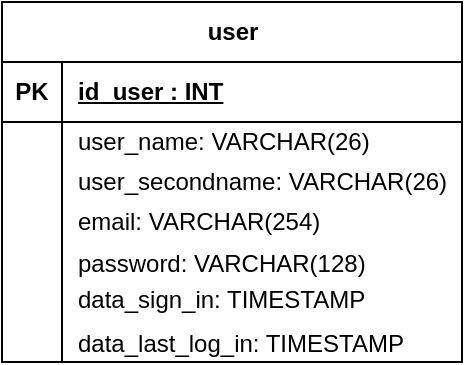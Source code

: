 <mxfile version="24.2.3" type="device">
  <diagram name="Страница — 1" id="dVUcKLd-j5cFtp7d5QNM">
    <mxGraphModel dx="835" dy="479" grid="1" gridSize="10" guides="1" tooltips="1" connect="1" arrows="1" fold="1" page="1" pageScale="1" pageWidth="827" pageHeight="1169" math="0" shadow="0">
      <root>
        <mxCell id="0" />
        <mxCell id="1" parent="0" />
        <mxCell id="USDFxPhYrMF6tGf_8P1q-1" value="&lt;div&gt;&lt;span style=&quot;background-color: initial;&quot;&gt;user&lt;/span&gt;&lt;br&gt;&lt;/div&gt;" style="shape=table;startSize=30;container=1;collapsible=1;childLayout=tableLayout;fixedRows=1;rowLines=0;fontStyle=1;align=center;resizeLast=1;html=1;" vertex="1" parent="1">
          <mxGeometry x="350" y="260" width="230" height="180" as="geometry" />
        </mxCell>
        <mxCell id="USDFxPhYrMF6tGf_8P1q-2" value="" style="shape=tableRow;horizontal=0;startSize=0;swimlaneHead=0;swimlaneBody=0;fillColor=none;collapsible=0;dropTarget=0;points=[[0,0.5],[1,0.5]];portConstraint=eastwest;top=0;left=0;right=0;bottom=1;" vertex="1" parent="USDFxPhYrMF6tGf_8P1q-1">
          <mxGeometry y="30" width="230" height="30" as="geometry" />
        </mxCell>
        <mxCell id="USDFxPhYrMF6tGf_8P1q-3" value="PK" style="shape=partialRectangle;connectable=0;fillColor=none;top=0;left=0;bottom=0;right=0;fontStyle=1;overflow=hidden;whiteSpace=wrap;html=1;" vertex="1" parent="USDFxPhYrMF6tGf_8P1q-2">
          <mxGeometry width="30" height="30" as="geometry">
            <mxRectangle width="30" height="30" as="alternateBounds" />
          </mxGeometry>
        </mxCell>
        <mxCell id="USDFxPhYrMF6tGf_8P1q-4" value="id_user : INT" style="shape=partialRectangle;connectable=0;fillColor=none;top=0;left=0;bottom=0;right=0;align=left;spacingLeft=6;fontStyle=5;overflow=hidden;whiteSpace=wrap;html=1;" vertex="1" parent="USDFxPhYrMF6tGf_8P1q-2">
          <mxGeometry x="30" width="200" height="30" as="geometry">
            <mxRectangle width="200" height="30" as="alternateBounds" />
          </mxGeometry>
        </mxCell>
        <mxCell id="USDFxPhYrMF6tGf_8P1q-5" value="" style="shape=tableRow;horizontal=0;startSize=0;swimlaneHead=0;swimlaneBody=0;fillColor=none;collapsible=0;dropTarget=0;points=[[0,0.5],[1,0.5]];portConstraint=eastwest;top=0;left=0;right=0;bottom=0;" vertex="1" parent="USDFxPhYrMF6tGf_8P1q-1">
          <mxGeometry y="60" width="230" height="20" as="geometry" />
        </mxCell>
        <mxCell id="USDFxPhYrMF6tGf_8P1q-6" value="" style="shape=partialRectangle;connectable=0;fillColor=none;top=0;left=0;bottom=0;right=0;editable=1;overflow=hidden;whiteSpace=wrap;html=1;" vertex="1" parent="USDFxPhYrMF6tGf_8P1q-5">
          <mxGeometry width="30" height="20" as="geometry">
            <mxRectangle width="30" height="20" as="alternateBounds" />
          </mxGeometry>
        </mxCell>
        <mxCell id="USDFxPhYrMF6tGf_8P1q-7" value="user_name:&amp;nbsp;VARCHAR(26)" style="shape=partialRectangle;connectable=0;fillColor=none;top=0;left=0;bottom=0;right=0;align=left;spacingLeft=6;overflow=hidden;whiteSpace=wrap;html=1;" vertex="1" parent="USDFxPhYrMF6tGf_8P1q-5">
          <mxGeometry x="30" width="200" height="20" as="geometry">
            <mxRectangle width="200" height="20" as="alternateBounds" />
          </mxGeometry>
        </mxCell>
        <mxCell id="USDFxPhYrMF6tGf_8P1q-8" value="" style="shape=tableRow;horizontal=0;startSize=0;swimlaneHead=0;swimlaneBody=0;fillColor=none;collapsible=0;dropTarget=0;points=[[0,0.5],[1,0.5]];portConstraint=eastwest;top=0;left=0;right=0;bottom=0;" vertex="1" parent="USDFxPhYrMF6tGf_8P1q-1">
          <mxGeometry y="80" width="230" height="20" as="geometry" />
        </mxCell>
        <mxCell id="USDFxPhYrMF6tGf_8P1q-9" value="" style="shape=partialRectangle;connectable=0;fillColor=none;top=0;left=0;bottom=0;right=0;editable=1;overflow=hidden;whiteSpace=wrap;html=1;" vertex="1" parent="USDFxPhYrMF6tGf_8P1q-8">
          <mxGeometry width="30" height="20" as="geometry">
            <mxRectangle width="30" height="20" as="alternateBounds" />
          </mxGeometry>
        </mxCell>
        <mxCell id="USDFxPhYrMF6tGf_8P1q-10" value="user_secondname:&amp;nbsp;&lt;span style=&quot;background-color: initial;&quot;&gt;VARCHAR(&lt;/span&gt;&lt;span style=&quot;background-color: initial;&quot;&gt;26)&lt;/span&gt;" style="shape=partialRectangle;connectable=0;fillColor=none;top=0;left=0;bottom=0;right=0;align=left;spacingLeft=6;overflow=hidden;whiteSpace=wrap;html=1;" vertex="1" parent="USDFxPhYrMF6tGf_8P1q-8">
          <mxGeometry x="30" width="200" height="20" as="geometry">
            <mxRectangle width="200" height="20" as="alternateBounds" />
          </mxGeometry>
        </mxCell>
        <mxCell id="USDFxPhYrMF6tGf_8P1q-11" value="" style="shape=tableRow;horizontal=0;startSize=0;swimlaneHead=0;swimlaneBody=0;fillColor=none;collapsible=0;dropTarget=0;points=[[0,0.5],[1,0.5]];portConstraint=eastwest;top=0;left=0;right=0;bottom=0;" vertex="1" parent="USDFxPhYrMF6tGf_8P1q-1">
          <mxGeometry y="100" width="230" height="20" as="geometry" />
        </mxCell>
        <mxCell id="USDFxPhYrMF6tGf_8P1q-12" value="" style="shape=partialRectangle;connectable=0;fillColor=none;top=0;left=0;bottom=0;right=0;editable=1;overflow=hidden;whiteSpace=wrap;html=1;" vertex="1" parent="USDFxPhYrMF6tGf_8P1q-11">
          <mxGeometry width="30" height="20" as="geometry">
            <mxRectangle width="30" height="20" as="alternateBounds" />
          </mxGeometry>
        </mxCell>
        <mxCell id="USDFxPhYrMF6tGf_8P1q-13" value="email: VARCHAR(254)&amp;nbsp;" style="shape=partialRectangle;connectable=0;fillColor=none;top=0;left=0;bottom=0;right=0;align=left;spacingLeft=6;overflow=hidden;whiteSpace=wrap;html=1;" vertex="1" parent="USDFxPhYrMF6tGf_8P1q-11">
          <mxGeometry x="30" width="200" height="20" as="geometry">
            <mxRectangle width="200" height="20" as="alternateBounds" />
          </mxGeometry>
        </mxCell>
        <mxCell id="USDFxPhYrMF6tGf_8P1q-15" value="" style="shape=tableRow;horizontal=0;startSize=0;swimlaneHead=0;swimlaneBody=0;fillColor=none;collapsible=0;dropTarget=0;points=[[0,0.5],[1,0.5]];portConstraint=eastwest;top=0;left=0;right=0;bottom=0;" vertex="1" parent="USDFxPhYrMF6tGf_8P1q-1">
          <mxGeometry y="120" width="230" height="20" as="geometry" />
        </mxCell>
        <mxCell id="USDFxPhYrMF6tGf_8P1q-16" value="" style="shape=partialRectangle;connectable=0;fillColor=none;top=0;left=0;bottom=0;right=0;editable=1;overflow=hidden;" vertex="1" parent="USDFxPhYrMF6tGf_8P1q-15">
          <mxGeometry width="30" height="20" as="geometry">
            <mxRectangle width="30" height="20" as="alternateBounds" />
          </mxGeometry>
        </mxCell>
        <mxCell id="USDFxPhYrMF6tGf_8P1q-17" value="password: VARCHAR(128)  " style="shape=partialRectangle;connectable=0;fillColor=none;top=0;left=0;bottom=0;right=0;align=left;spacingLeft=6;overflow=hidden;" vertex="1" parent="USDFxPhYrMF6tGf_8P1q-15">
          <mxGeometry x="30" width="200" height="20" as="geometry">
            <mxRectangle width="200" height="20" as="alternateBounds" />
          </mxGeometry>
        </mxCell>
        <mxCell id="USDFxPhYrMF6tGf_8P1q-21" value="" style="shape=tableRow;horizontal=0;startSize=0;swimlaneHead=0;swimlaneBody=0;fillColor=none;collapsible=0;dropTarget=0;points=[[0,0.5],[1,0.5]];portConstraint=eastwest;top=0;left=0;right=0;bottom=0;" vertex="1" parent="USDFxPhYrMF6tGf_8P1q-1">
          <mxGeometry y="140" width="230" height="20" as="geometry" />
        </mxCell>
        <mxCell id="USDFxPhYrMF6tGf_8P1q-22" value="" style="shape=partialRectangle;connectable=0;fillColor=none;top=0;left=0;bottom=0;right=0;editable=1;overflow=hidden;" vertex="1" parent="USDFxPhYrMF6tGf_8P1q-21">
          <mxGeometry width="30" height="20" as="geometry">
            <mxRectangle width="30" height="20" as="alternateBounds" />
          </mxGeometry>
        </mxCell>
        <mxCell id="USDFxPhYrMF6tGf_8P1q-23" value="data_sign_in: TIMESTAMP &#xa;" style="shape=partialRectangle;connectable=0;fillColor=none;top=0;left=0;bottom=0;right=0;align=left;spacingLeft=6;overflow=hidden;" vertex="1" parent="USDFxPhYrMF6tGf_8P1q-21">
          <mxGeometry x="30" width="200" height="20" as="geometry">
            <mxRectangle width="200" height="20" as="alternateBounds" />
          </mxGeometry>
        </mxCell>
        <mxCell id="USDFxPhYrMF6tGf_8P1q-18" value="" style="shape=tableRow;horizontal=0;startSize=0;swimlaneHead=0;swimlaneBody=0;fillColor=none;collapsible=0;dropTarget=0;points=[[0,0.5],[1,0.5]];portConstraint=eastwest;top=0;left=0;right=0;bottom=0;" vertex="1" parent="USDFxPhYrMF6tGf_8P1q-1">
          <mxGeometry y="160" width="230" height="20" as="geometry" />
        </mxCell>
        <mxCell id="USDFxPhYrMF6tGf_8P1q-19" value="" style="shape=partialRectangle;connectable=0;fillColor=none;top=0;left=0;bottom=0;right=0;editable=1;overflow=hidden;" vertex="1" parent="USDFxPhYrMF6tGf_8P1q-18">
          <mxGeometry width="30" height="20" as="geometry">
            <mxRectangle width="30" height="20" as="alternateBounds" />
          </mxGeometry>
        </mxCell>
        <mxCell id="USDFxPhYrMF6tGf_8P1q-20" value="data_last_log_in: TIMESTAMP " style="shape=partialRectangle;connectable=0;fillColor=none;top=0;left=0;bottom=0;right=0;align=left;spacingLeft=6;overflow=hidden;" vertex="1" parent="USDFxPhYrMF6tGf_8P1q-18">
          <mxGeometry x="30" width="200" height="20" as="geometry">
            <mxRectangle width="200" height="20" as="alternateBounds" />
          </mxGeometry>
        </mxCell>
      </root>
    </mxGraphModel>
  </diagram>
</mxfile>
